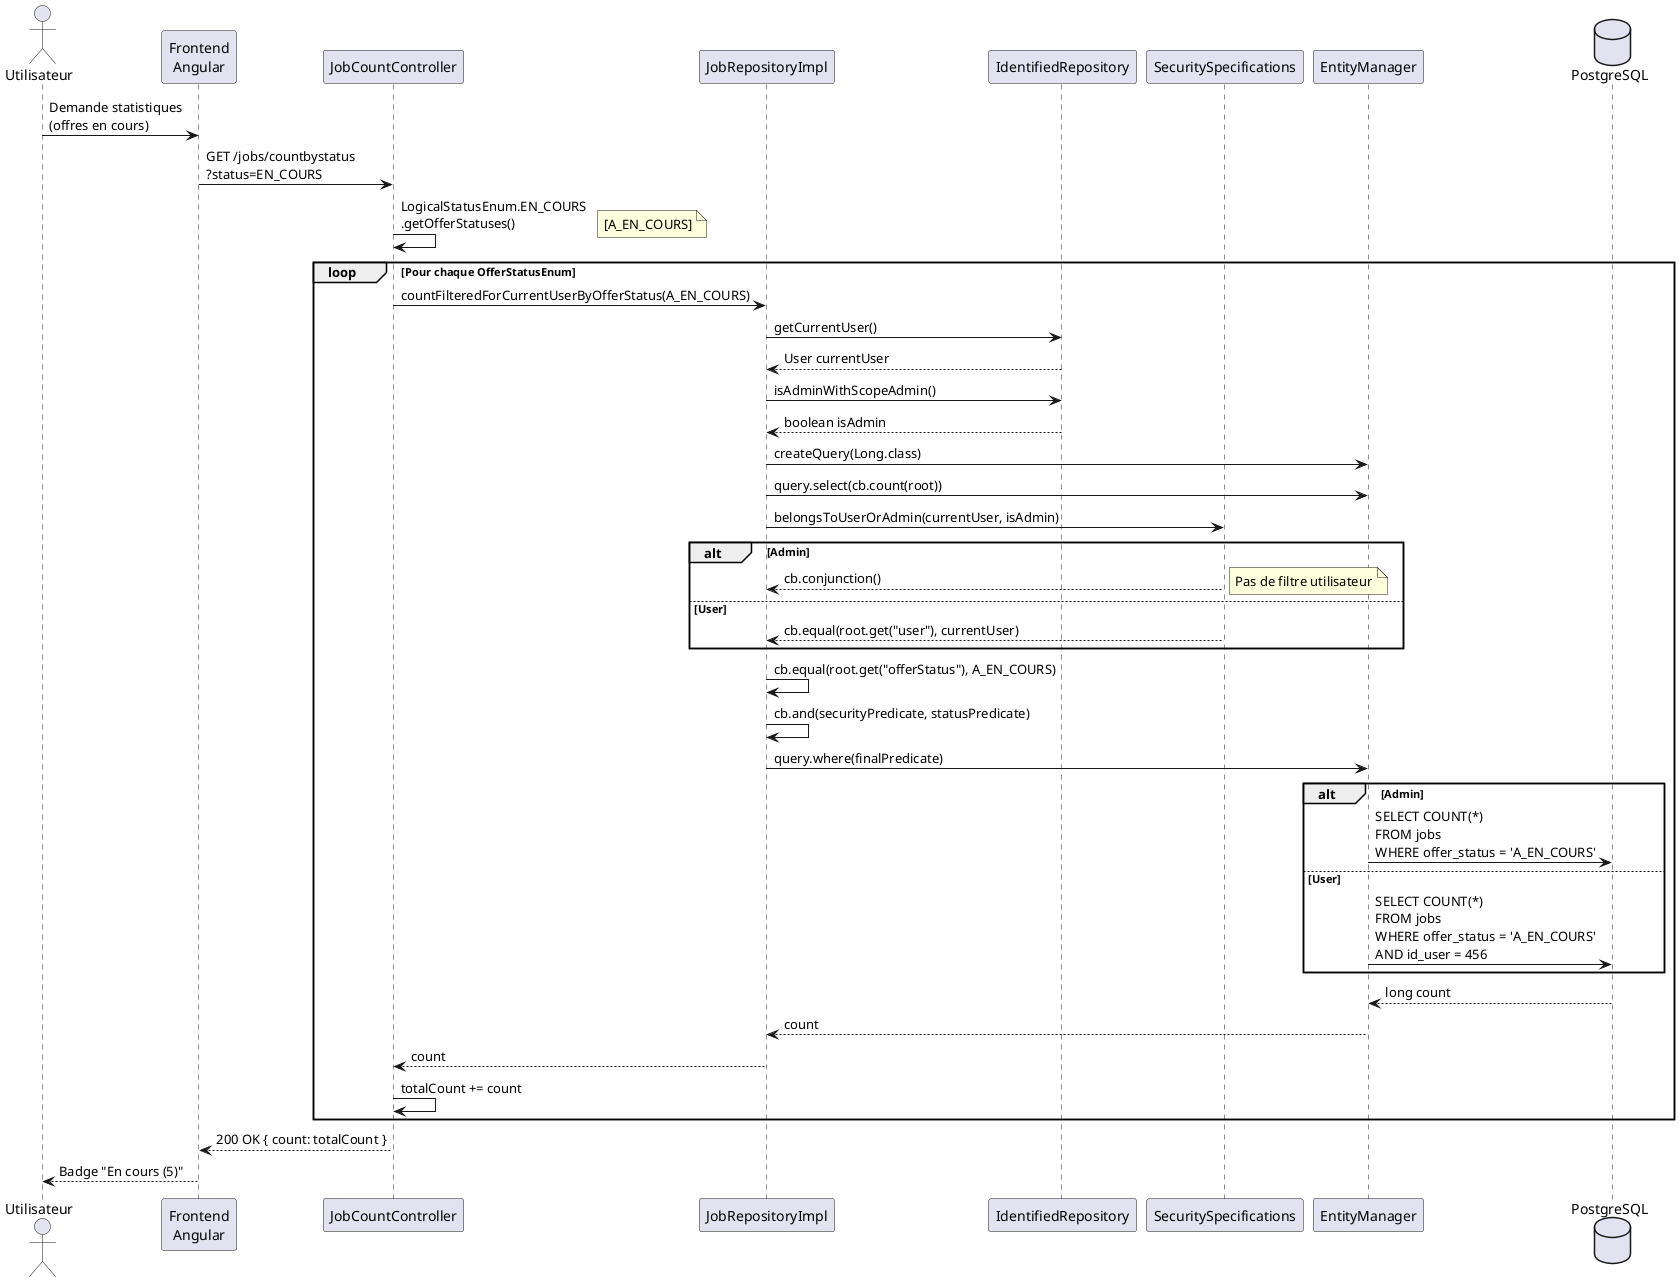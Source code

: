 @startuml
actor Utilisateur
participant "Frontend\nAngular" as Angular
participant "JobCountController" as Controller
participant "JobRepositoryImpl" as Repo
participant "IdentifiedRepository" as Auth
participant "SecuritySpecifications" as Spec
participant "EntityManager" as EM
database "PostgreSQL" as DB

Utilisateur -> Angular: Demande statistiques\n(offres en cours)
Angular -> Controller: GET /jobs/countbystatus\n?status=EN_COURS

Controller -> Controller: LogicalStatusEnum.EN_COURS\n.getOfferStatuses()
note right: [A_EN_COURS]

loop Pour chaque OfferStatusEnum
    Controller -> Repo: countFilteredForCurrentUserByOfferStatus(A_EN_COURS)
    
    Repo -> Auth: getCurrentUser()
    Auth --> Repo: User currentUser
    
    Repo -> Auth: isAdminWithScopeAdmin()
    Auth --> Repo: boolean isAdmin
    
    Repo -> EM: createQuery(Long.class)
    Repo -> EM: query.select(cb.count(root))
    
    Repo -> Spec: belongsToUserOrAdmin(currentUser, isAdmin)
    
    alt Admin
        Spec --> Repo: cb.conjunction()
        note right: Pas de filtre utilisateur
    else User
        Spec --> Repo: cb.equal(root.get("user"), currentUser)
    end
    
    Repo -> Repo: cb.equal(root.get("offerStatus"), A_EN_COURS)
    Repo -> Repo: cb.and(securityPredicate, statusPredicate)
    
    Repo -> EM: query.where(finalPredicate)
    
    alt Admin
        EM -> DB: SELECT COUNT(*)\nFROM jobs\nWHERE offer_status = 'A_EN_COURS'
    else User
        EM -> DB: SELECT COUNT(*)\nFROM jobs\nWHERE offer_status = 'A_EN_COURS'\nAND id_user = 456
    end
    
    DB --> EM: long count
    EM --> Repo: count
    Repo --> Controller: count
    
    Controller -> Controller: totalCount += count
end

Controller --> Angular: 200 OK { count: totalCount }
Angular --> Utilisateur: Badge "En cours (5)"

@enduml
